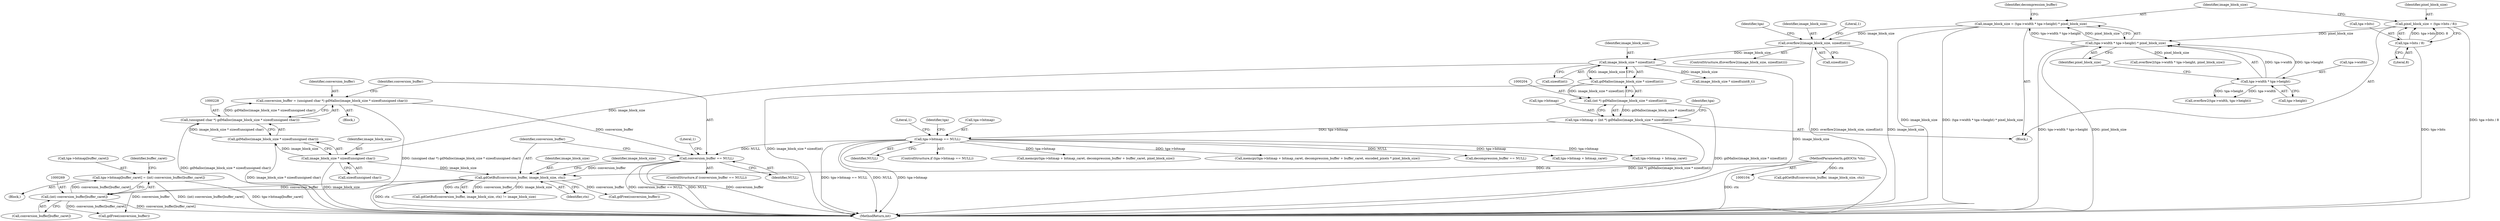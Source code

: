 digraph "0_libgd_01c61f8ab110a77ae64b5ca67c244c728c506f03@array" {
"1000262" [label="(Call,tga->bitmap[buffer_caret] = (int) conversion_buffer[buffer_caret])"];
"1000268" [label="(Call,(int) conversion_buffer[buffer_caret])"];
"1000244" [label="(Call,gdGetBuf(conversion_buffer, image_block_size, ctx))"];
"1000235" [label="(Call,conversion_buffer == NULL)"];
"1000225" [label="(Call,conversion_buffer = (unsigned char *) gdMalloc(image_block_size * sizeof(unsigned char)))"];
"1000227" [label="(Call,(unsigned char *) gdMalloc(image_block_size * sizeof(unsigned char)))"];
"1000229" [label="(Call,gdMalloc(image_block_size * sizeof(unsigned char)))"];
"1000230" [label="(Call,image_block_size * sizeof(unsigned char))"];
"1000206" [label="(Call,image_block_size * sizeof(int))"];
"1000176" [label="(Call,overflow2(image_block_size, sizeof(int)))"];
"1000117" [label="(Call,image_block_size = (tga->width * tga->height) * pixel_block_size)"];
"1000119" [label="(Call,(tga->width * tga->height) * pixel_block_size)"];
"1000120" [label="(Call,tga->width * tga->height)"];
"1000109" [label="(Call,pixel_block_size = (tga->bits / 8))"];
"1000111" [label="(Call,tga->bits / 8)"];
"1000211" [label="(Call,tga->bitmap == NULL)"];
"1000199" [label="(Call,tga->bitmap = (int *) gdMalloc(image_block_size * sizeof(int)))"];
"1000203" [label="(Call,(int *) gdMalloc(image_block_size * sizeof(int)))"];
"1000205" [label="(Call,gdMalloc(image_block_size * sizeof(int)))"];
"1000105" [label="(MethodParameterIn,gdIOCtx *ctx)"];
"1000188" [label="(Identifier,tga)"];
"1000175" [label="(ControlStructure,if(overflow2(image_block_size, sizeof(int))))"];
"1000243" [label="(Call,gdGetBuf(conversion_buffer, image_block_size, ctx) != image_block_size)"];
"1000319" [label="(Call,gdGetBuf(conversion_buffer, image_block_size, ctx))"];
"1000247" [label="(Identifier,ctx)"];
"1000221" [label="(Identifier,tga)"];
"1000246" [label="(Identifier,image_block_size)"];
"1000232" [label="(Call,sizeof(unsigned char))"];
"1000177" [label="(Identifier,image_block_size)"];
"1000252" [label="(Call,gdFree(conversion_buffer))"];
"1000223" [label="(Block,)"];
"1000270" [label="(Call,conversion_buffer[buffer_caret])"];
"1000478" [label="(MethodReturn,int)"];
"1000130" [label="(Identifier,decompression_buffer)"];
"1000215" [label="(Identifier,NULL)"];
"1000212" [label="(Call,tga->bitmap)"];
"1000206" [label="(Call,image_block_size * sizeof(int))"];
"1000225" [label="(Call,conversion_buffer = (unsigned char *) gdMalloc(image_block_size * sizeof(unsigned char)))"];
"1000205" [label="(Call,gdMalloc(image_block_size * sizeof(int)))"];
"1000248" [label="(Identifier,image_block_size)"];
"1000284" [label="(Call,image_block_size * sizeof(uint8_t))"];
"1000117" [label="(Call,image_block_size = (tga->width * tga->height) * pixel_block_size)"];
"1000109" [label="(Call,pixel_block_size = (tga->bits / 8))"];
"1000111" [label="(Call,tga->bits / 8)"];
"1000210" [label="(ControlStructure,if (tga->bitmap == NULL))"];
"1000110" [label="(Identifier,pixel_block_size)"];
"1000213" [label="(Identifier,tga)"];
"1000120" [label="(Call,tga->width * tga->height)"];
"1000406" [label="(Call,memcpy(tga->bitmap + bitmap_caret, decompression_buffer + buffer_caret, pixel_block_size))"];
"1000119" [label="(Call,(tga->width * tga->height) * pixel_block_size)"];
"1000118" [label="(Identifier,image_block_size)"];
"1000449" [label="(Call,memcpy(tga->bitmap + bitmap_caret, decompression_buffer + buffer_caret, encoded_pixels * pixel_block_size))"];
"1000289" [label="(Call,decompression_buffer == NULL)"];
"1000203" [label="(Call,(int *) gdMalloc(image_block_size * sizeof(int)))"];
"1000200" [label="(Call,tga->bitmap)"];
"1000230" [label="(Call,image_block_size * sizeof(unsigned char))"];
"1000211" [label="(Call,tga->bitmap == NULL)"];
"1000245" [label="(Identifier,conversion_buffer)"];
"1000237" [label="(Identifier,NULL)"];
"1000178" [label="(Call,sizeof(int))"];
"1000229" [label="(Call,gdMalloc(image_block_size * sizeof(unsigned char)))"];
"1000183" [label="(Literal,1)"];
"1000124" [label="(Call,tga->height)"];
"1000207" [label="(Identifier,image_block_size)"];
"1000107" [label="(Block,)"];
"1000127" [label="(Identifier,pixel_block_size)"];
"1000162" [label="(Call,overflow2(tga->width * tga->height, pixel_block_size))"];
"1000112" [label="(Call,tga->bits)"];
"1000235" [label="(Call,conversion_buffer == NULL)"];
"1000407" [label="(Call,tga->bitmap + bitmap_caret)"];
"1000275" [label="(Call,gdFree(conversion_buffer))"];
"1000244" [label="(Call,gdGetBuf(conversion_buffer, image_block_size, ctx))"];
"1000241" [label="(Literal,1)"];
"1000115" [label="(Literal,8)"];
"1000268" [label="(Call,(int) conversion_buffer[buffer_caret])"];
"1000263" [label="(Call,tga->bitmap[buffer_caret])"];
"1000226" [label="(Identifier,conversion_buffer)"];
"1000176" [label="(Call,overflow2(image_block_size, sizeof(int)))"];
"1000274" [label="(Identifier,buffer_caret)"];
"1000450" [label="(Call,tga->bitmap + bitmap_caret)"];
"1000261" [label="(Block,)"];
"1000231" [label="(Identifier,image_block_size)"];
"1000218" [label="(Literal,1)"];
"1000234" [label="(ControlStructure,if (conversion_buffer == NULL))"];
"1000105" [label="(MethodParameterIn,gdIOCtx *ctx)"];
"1000150" [label="(Call,overflow2(tga->width, tga->height))"];
"1000208" [label="(Call,sizeof(int))"];
"1000262" [label="(Call,tga->bitmap[buffer_caret] = (int) conversion_buffer[buffer_caret])"];
"1000199" [label="(Call,tga->bitmap = (int *) gdMalloc(image_block_size * sizeof(int)))"];
"1000236" [label="(Identifier,conversion_buffer)"];
"1000121" [label="(Call,tga->width)"];
"1000227" [label="(Call,(unsigned char *) gdMalloc(image_block_size * sizeof(unsigned char)))"];
"1000262" -> "1000261"  [label="AST: "];
"1000262" -> "1000268"  [label="CFG: "];
"1000263" -> "1000262"  [label="AST: "];
"1000268" -> "1000262"  [label="AST: "];
"1000274" -> "1000262"  [label="CFG: "];
"1000262" -> "1000478"  [label="DDG: (int) conversion_buffer[buffer_caret]"];
"1000262" -> "1000478"  [label="DDG: tga->bitmap[buffer_caret]"];
"1000268" -> "1000262"  [label="DDG: conversion_buffer[buffer_caret]"];
"1000268" -> "1000270"  [label="CFG: "];
"1000269" -> "1000268"  [label="AST: "];
"1000270" -> "1000268"  [label="AST: "];
"1000268" -> "1000478"  [label="DDG: conversion_buffer[buffer_caret]"];
"1000244" -> "1000268"  [label="DDG: conversion_buffer"];
"1000268" -> "1000275"  [label="DDG: conversion_buffer[buffer_caret]"];
"1000244" -> "1000243"  [label="AST: "];
"1000244" -> "1000247"  [label="CFG: "];
"1000245" -> "1000244"  [label="AST: "];
"1000246" -> "1000244"  [label="AST: "];
"1000247" -> "1000244"  [label="AST: "];
"1000248" -> "1000244"  [label="CFG: "];
"1000244" -> "1000478"  [label="DDG: ctx"];
"1000244" -> "1000243"  [label="DDG: conversion_buffer"];
"1000244" -> "1000243"  [label="DDG: image_block_size"];
"1000244" -> "1000243"  [label="DDG: ctx"];
"1000235" -> "1000244"  [label="DDG: conversion_buffer"];
"1000230" -> "1000244"  [label="DDG: image_block_size"];
"1000105" -> "1000244"  [label="DDG: ctx"];
"1000244" -> "1000252"  [label="DDG: conversion_buffer"];
"1000244" -> "1000275"  [label="DDG: conversion_buffer"];
"1000235" -> "1000234"  [label="AST: "];
"1000235" -> "1000237"  [label="CFG: "];
"1000236" -> "1000235"  [label="AST: "];
"1000237" -> "1000235"  [label="AST: "];
"1000241" -> "1000235"  [label="CFG: "];
"1000245" -> "1000235"  [label="CFG: "];
"1000235" -> "1000478"  [label="DDG: NULL"];
"1000235" -> "1000478"  [label="DDG: conversion_buffer"];
"1000235" -> "1000478"  [label="DDG: conversion_buffer == NULL"];
"1000225" -> "1000235"  [label="DDG: conversion_buffer"];
"1000211" -> "1000235"  [label="DDG: NULL"];
"1000225" -> "1000223"  [label="AST: "];
"1000225" -> "1000227"  [label="CFG: "];
"1000226" -> "1000225"  [label="AST: "];
"1000227" -> "1000225"  [label="AST: "];
"1000236" -> "1000225"  [label="CFG: "];
"1000225" -> "1000478"  [label="DDG: (unsigned char *) gdMalloc(image_block_size * sizeof(unsigned char))"];
"1000227" -> "1000225"  [label="DDG: gdMalloc(image_block_size * sizeof(unsigned char))"];
"1000227" -> "1000229"  [label="CFG: "];
"1000228" -> "1000227"  [label="AST: "];
"1000229" -> "1000227"  [label="AST: "];
"1000227" -> "1000478"  [label="DDG: gdMalloc(image_block_size * sizeof(unsigned char))"];
"1000229" -> "1000227"  [label="DDG: image_block_size * sizeof(unsigned char)"];
"1000229" -> "1000230"  [label="CFG: "];
"1000230" -> "1000229"  [label="AST: "];
"1000229" -> "1000478"  [label="DDG: image_block_size * sizeof(unsigned char)"];
"1000230" -> "1000229"  [label="DDG: image_block_size"];
"1000230" -> "1000232"  [label="CFG: "];
"1000231" -> "1000230"  [label="AST: "];
"1000232" -> "1000230"  [label="AST: "];
"1000230" -> "1000478"  [label="DDG: image_block_size"];
"1000206" -> "1000230"  [label="DDG: image_block_size"];
"1000206" -> "1000205"  [label="AST: "];
"1000206" -> "1000208"  [label="CFG: "];
"1000207" -> "1000206"  [label="AST: "];
"1000208" -> "1000206"  [label="AST: "];
"1000205" -> "1000206"  [label="CFG: "];
"1000206" -> "1000478"  [label="DDG: image_block_size"];
"1000206" -> "1000205"  [label="DDG: image_block_size"];
"1000176" -> "1000206"  [label="DDG: image_block_size"];
"1000206" -> "1000284"  [label="DDG: image_block_size"];
"1000176" -> "1000175"  [label="AST: "];
"1000176" -> "1000178"  [label="CFG: "];
"1000177" -> "1000176"  [label="AST: "];
"1000178" -> "1000176"  [label="AST: "];
"1000183" -> "1000176"  [label="CFG: "];
"1000188" -> "1000176"  [label="CFG: "];
"1000176" -> "1000478"  [label="DDG: overflow2(image_block_size, sizeof(int))"];
"1000176" -> "1000478"  [label="DDG: image_block_size"];
"1000117" -> "1000176"  [label="DDG: image_block_size"];
"1000117" -> "1000107"  [label="AST: "];
"1000117" -> "1000119"  [label="CFG: "];
"1000118" -> "1000117"  [label="AST: "];
"1000119" -> "1000117"  [label="AST: "];
"1000130" -> "1000117"  [label="CFG: "];
"1000117" -> "1000478"  [label="DDG: image_block_size"];
"1000117" -> "1000478"  [label="DDG: (tga->width * tga->height) * pixel_block_size"];
"1000119" -> "1000117"  [label="DDG: tga->width * tga->height"];
"1000119" -> "1000117"  [label="DDG: pixel_block_size"];
"1000119" -> "1000127"  [label="CFG: "];
"1000120" -> "1000119"  [label="AST: "];
"1000127" -> "1000119"  [label="AST: "];
"1000119" -> "1000478"  [label="DDG: pixel_block_size"];
"1000119" -> "1000478"  [label="DDG: tga->width * tga->height"];
"1000120" -> "1000119"  [label="DDG: tga->width"];
"1000120" -> "1000119"  [label="DDG: tga->height"];
"1000109" -> "1000119"  [label="DDG: pixel_block_size"];
"1000119" -> "1000162"  [label="DDG: pixel_block_size"];
"1000120" -> "1000124"  [label="CFG: "];
"1000121" -> "1000120"  [label="AST: "];
"1000124" -> "1000120"  [label="AST: "];
"1000127" -> "1000120"  [label="CFG: "];
"1000120" -> "1000150"  [label="DDG: tga->width"];
"1000120" -> "1000150"  [label="DDG: tga->height"];
"1000109" -> "1000107"  [label="AST: "];
"1000109" -> "1000111"  [label="CFG: "];
"1000110" -> "1000109"  [label="AST: "];
"1000111" -> "1000109"  [label="AST: "];
"1000118" -> "1000109"  [label="CFG: "];
"1000109" -> "1000478"  [label="DDG: tga->bits / 8"];
"1000111" -> "1000109"  [label="DDG: tga->bits"];
"1000111" -> "1000109"  [label="DDG: 8"];
"1000111" -> "1000115"  [label="CFG: "];
"1000112" -> "1000111"  [label="AST: "];
"1000115" -> "1000111"  [label="AST: "];
"1000111" -> "1000478"  [label="DDG: tga->bits"];
"1000211" -> "1000210"  [label="AST: "];
"1000211" -> "1000215"  [label="CFG: "];
"1000212" -> "1000211"  [label="AST: "];
"1000215" -> "1000211"  [label="AST: "];
"1000218" -> "1000211"  [label="CFG: "];
"1000221" -> "1000211"  [label="CFG: "];
"1000211" -> "1000478"  [label="DDG: tga->bitmap"];
"1000211" -> "1000478"  [label="DDG: tga->bitmap == NULL"];
"1000211" -> "1000478"  [label="DDG: NULL"];
"1000199" -> "1000211"  [label="DDG: tga->bitmap"];
"1000211" -> "1000289"  [label="DDG: NULL"];
"1000211" -> "1000406"  [label="DDG: tga->bitmap"];
"1000211" -> "1000407"  [label="DDG: tga->bitmap"];
"1000211" -> "1000449"  [label="DDG: tga->bitmap"];
"1000211" -> "1000450"  [label="DDG: tga->bitmap"];
"1000199" -> "1000107"  [label="AST: "];
"1000199" -> "1000203"  [label="CFG: "];
"1000200" -> "1000199"  [label="AST: "];
"1000203" -> "1000199"  [label="AST: "];
"1000213" -> "1000199"  [label="CFG: "];
"1000199" -> "1000478"  [label="DDG: (int *) gdMalloc(image_block_size * sizeof(int))"];
"1000203" -> "1000199"  [label="DDG: gdMalloc(image_block_size * sizeof(int))"];
"1000203" -> "1000205"  [label="CFG: "];
"1000204" -> "1000203"  [label="AST: "];
"1000205" -> "1000203"  [label="AST: "];
"1000203" -> "1000478"  [label="DDG: gdMalloc(image_block_size * sizeof(int))"];
"1000205" -> "1000203"  [label="DDG: image_block_size * sizeof(int)"];
"1000205" -> "1000478"  [label="DDG: image_block_size * sizeof(int)"];
"1000105" -> "1000104"  [label="AST: "];
"1000105" -> "1000478"  [label="DDG: ctx"];
"1000105" -> "1000319"  [label="DDG: ctx"];
}
